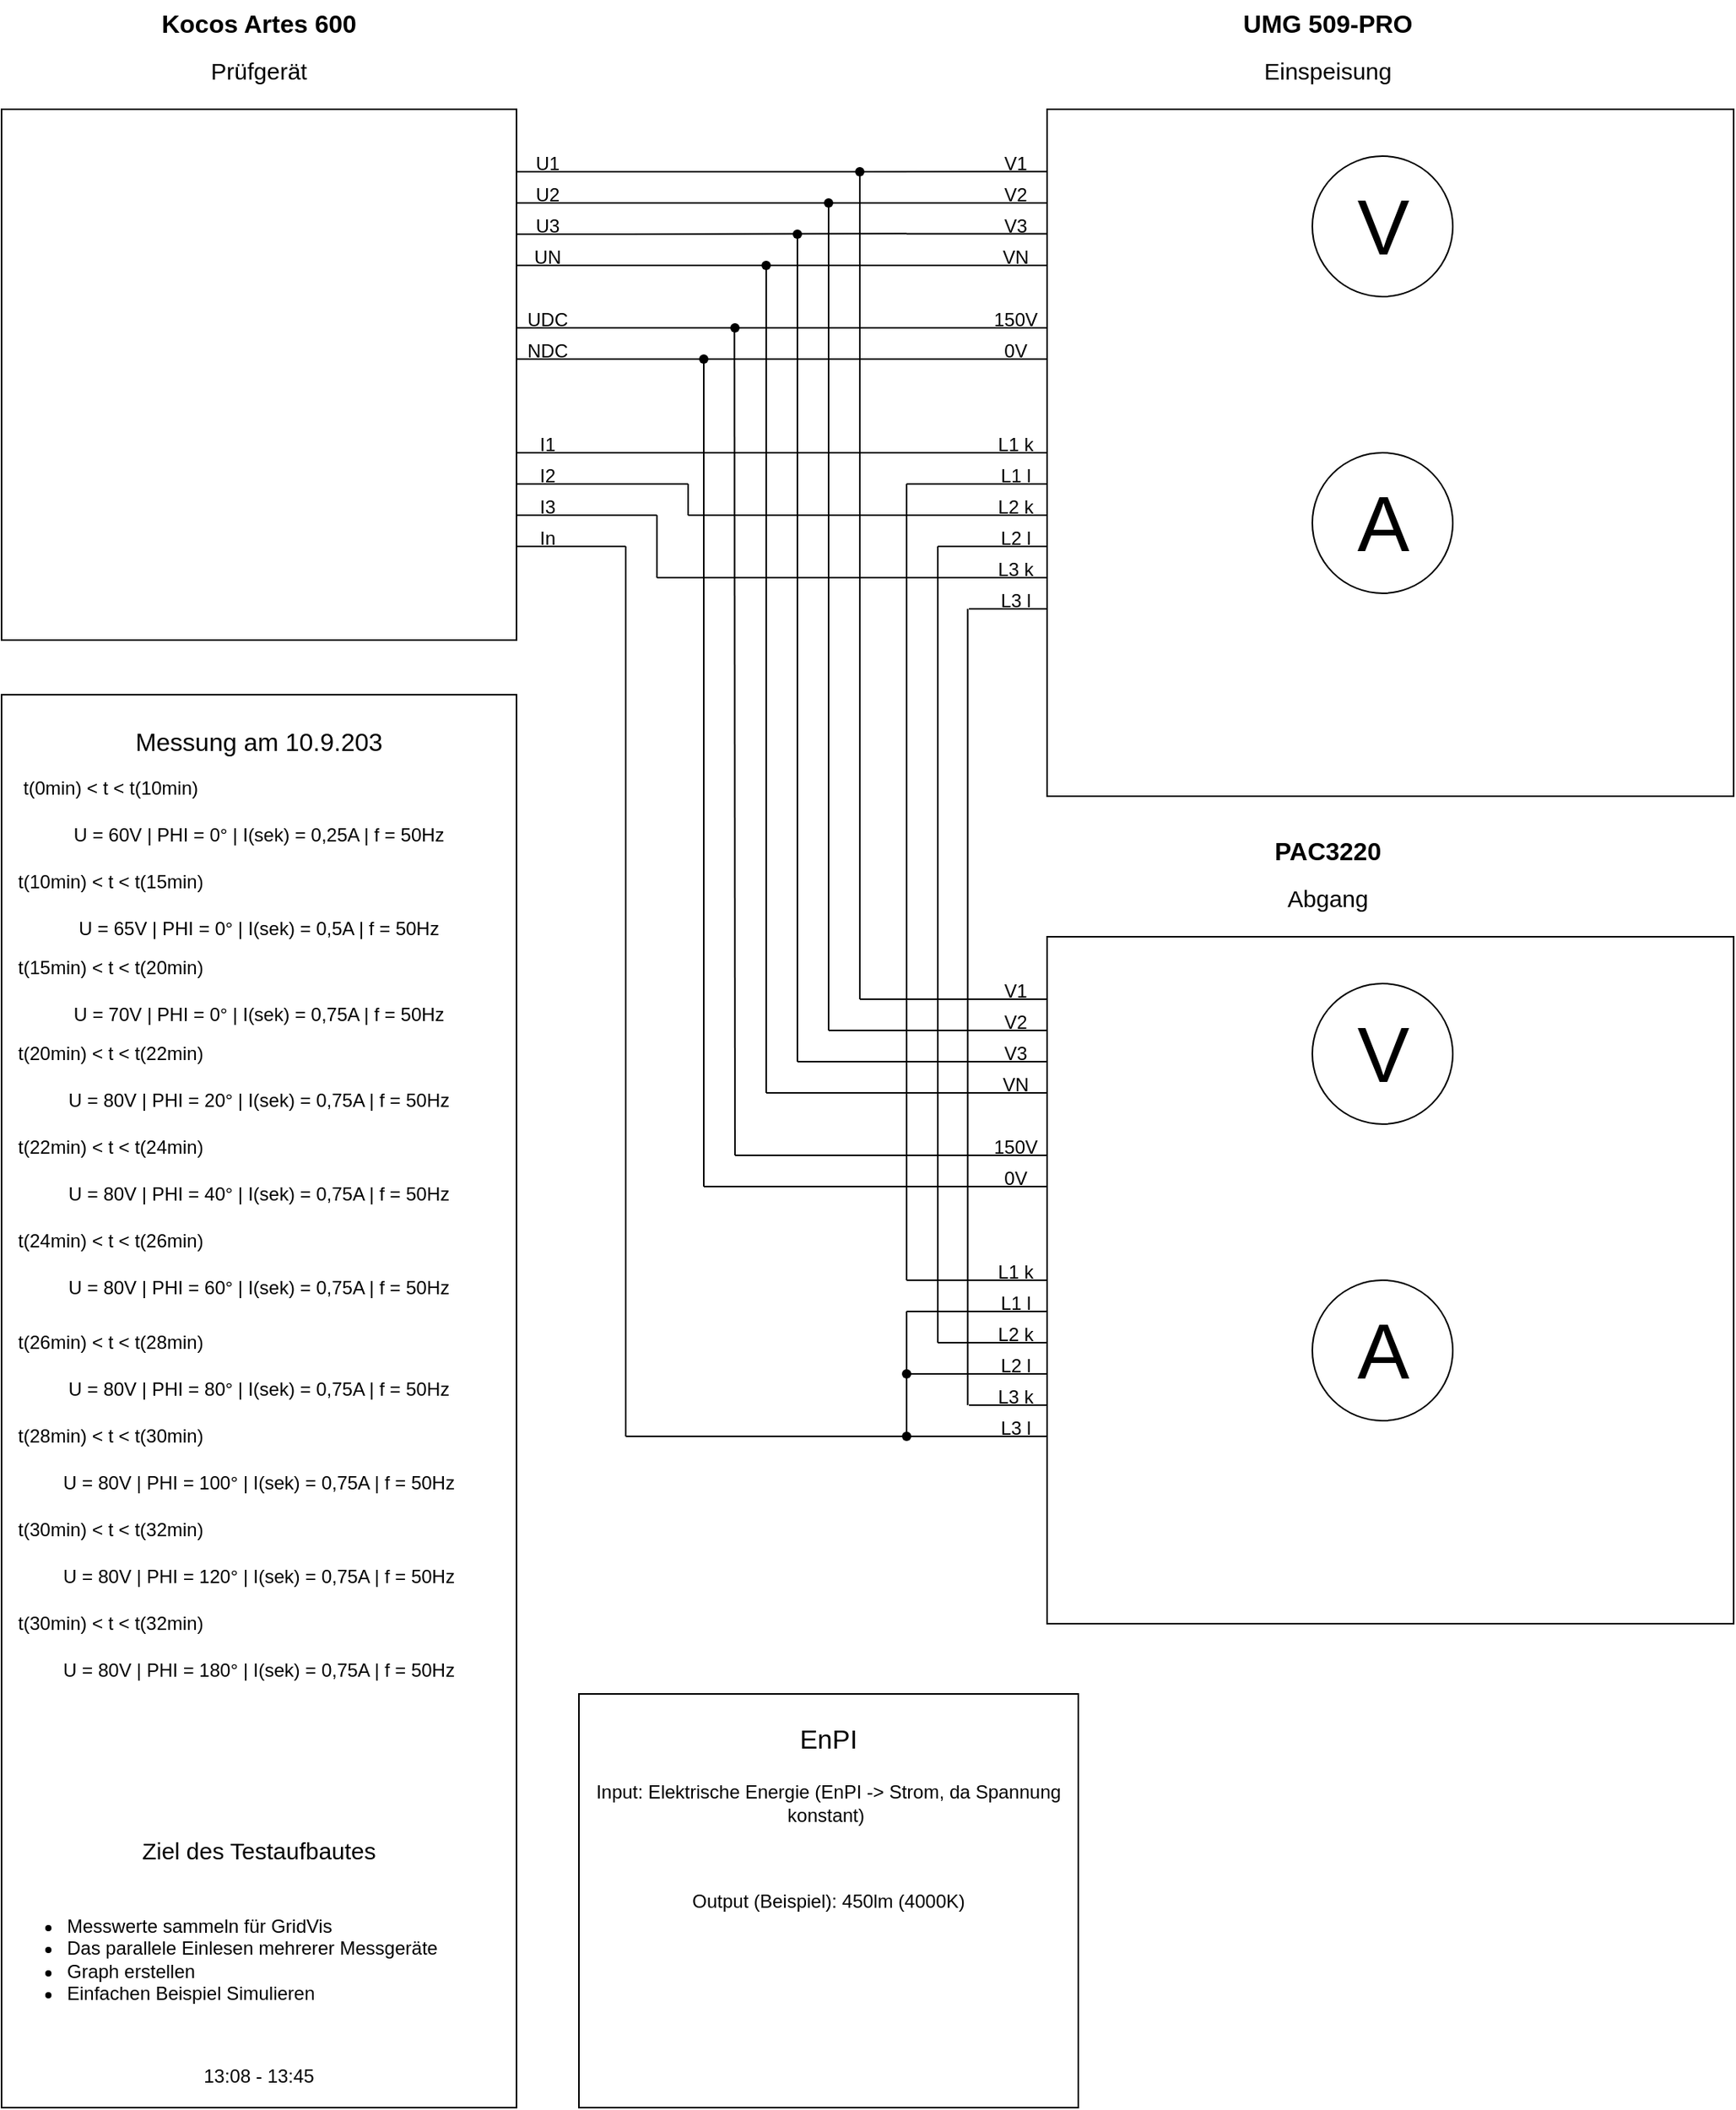 <mxfile>
    <diagram id="XCJENHY22G7sqInwDxFE" name="Page-1">
        <mxGraphModel dx="1726" dy="655" grid="1" gridSize="10" guides="1" tooltips="1" connect="1" arrows="1" fold="1" page="1" pageScale="1" pageWidth="1169" pageHeight="1654" background="#ffffff" math="0" shadow="0">
            <root>
                <mxCell id="0"/>
                <mxCell id="1" parent="0"/>
                <mxCell id="161" value="" style="rounded=0;whiteSpace=wrap;html=1;fillColor=none;" vertex="1" parent="1">
                    <mxGeometry x="400" y="1235" width="320" height="265" as="geometry"/>
                </mxCell>
                <mxCell id="136" value="" style="rounded=0;whiteSpace=wrap;html=1;fillColor=none;" parent="1" vertex="1">
                    <mxGeometry x="30" y="595" width="330" height="905" as="geometry"/>
                </mxCell>
                <mxCell id="64" value="" style="rounded=0;whiteSpace=wrap;html=1;fillColor=none;" parent="1" vertex="1">
                    <mxGeometry x="30" y="220" width="330" height="340" as="geometry"/>
                </mxCell>
                <mxCell id="5" value="" style="whiteSpace=wrap;html=1;aspect=fixed;fillColor=none;" parent="1" vertex="1">
                    <mxGeometry x="700" y="220" width="440" height="440" as="geometry"/>
                </mxCell>
                <mxCell id="4" value="V" style="verticalLabelPosition=middle;shadow=0;dashed=0;align=center;html=1;verticalAlign=middle;strokeWidth=1;shape=ellipse;aspect=fixed;fontSize=50;" parent="1" vertex="1">
                    <mxGeometry x="870" y="250" width="90" height="90" as="geometry"/>
                </mxCell>
                <mxCell id="7" value="" style="endArrow=none;html=1;" parent="1" source="96" edge="1">
                    <mxGeometry width="50" height="50" relative="1" as="geometry">
                        <mxPoint x="610" y="259.84" as="sourcePoint"/>
                        <mxPoint x="700" y="259.84" as="targetPoint"/>
                    </mxGeometry>
                </mxCell>
                <mxCell id="8" value="" style="endArrow=none;html=1;" parent="1" edge="1">
                    <mxGeometry width="50" height="50" relative="1" as="geometry">
                        <mxPoint x="610" y="280" as="sourcePoint"/>
                        <mxPoint x="700" y="280" as="targetPoint"/>
                    </mxGeometry>
                </mxCell>
                <mxCell id="9" value="" style="endArrow=none;html=1;" parent="1" edge="1">
                    <mxGeometry width="50" height="50" relative="1" as="geometry">
                        <mxPoint x="610" y="299.71" as="sourcePoint"/>
                        <mxPoint x="700" y="299.71" as="targetPoint"/>
                    </mxGeometry>
                </mxCell>
                <mxCell id="10" value="" style="endArrow=none;html=1;" parent="1" edge="1">
                    <mxGeometry width="50" height="50" relative="1" as="geometry">
                        <mxPoint x="610" y="320" as="sourcePoint"/>
                        <mxPoint x="700" y="320" as="targetPoint"/>
                    </mxGeometry>
                </mxCell>
                <mxCell id="11" value="" style="endArrow=none;html=1;" parent="1" edge="1">
                    <mxGeometry width="50" height="50" relative="1" as="geometry">
                        <mxPoint x="610" y="360" as="sourcePoint"/>
                        <mxPoint x="700" y="360" as="targetPoint"/>
                    </mxGeometry>
                </mxCell>
                <mxCell id="12" value="" style="endArrow=none;html=1;" parent="1" edge="1">
                    <mxGeometry width="50" height="50" relative="1" as="geometry">
                        <mxPoint x="610" y="380" as="sourcePoint"/>
                        <mxPoint x="700" y="380" as="targetPoint"/>
                    </mxGeometry>
                </mxCell>
                <mxCell id="13" value="" style="endArrow=none;html=1;" parent="1" edge="1">
                    <mxGeometry width="50" height="50" relative="1" as="geometry">
                        <mxPoint x="610" y="440" as="sourcePoint"/>
                        <mxPoint x="700" y="440" as="targetPoint"/>
                    </mxGeometry>
                </mxCell>
                <mxCell id="14" value="" style="endArrow=none;html=1;" parent="1" edge="1">
                    <mxGeometry width="50" height="50" relative="1" as="geometry">
                        <mxPoint x="610" y="460" as="sourcePoint"/>
                        <mxPoint x="700" y="460" as="targetPoint"/>
                    </mxGeometry>
                </mxCell>
                <mxCell id="15" value="" style="endArrow=none;html=1;" parent="1" edge="1">
                    <mxGeometry width="50" height="50" relative="1" as="geometry">
                        <mxPoint x="610" y="480" as="sourcePoint"/>
                        <mxPoint x="700" y="480" as="targetPoint"/>
                    </mxGeometry>
                </mxCell>
                <mxCell id="16" value="" style="endArrow=none;html=1;" parent="1" edge="1">
                    <mxGeometry width="50" height="50" relative="1" as="geometry">
                        <mxPoint x="630" y="500" as="sourcePoint"/>
                        <mxPoint x="700" y="500" as="targetPoint"/>
                    </mxGeometry>
                </mxCell>
                <mxCell id="17" value="" style="endArrow=none;html=1;" parent="1" edge="1">
                    <mxGeometry width="50" height="50" relative="1" as="geometry">
                        <mxPoint x="610" y="520" as="sourcePoint"/>
                        <mxPoint x="700" y="520" as="targetPoint"/>
                    </mxGeometry>
                </mxCell>
                <mxCell id="18" value="" style="endArrow=none;html=1;" parent="1" edge="1">
                    <mxGeometry width="50" height="50" relative="1" as="geometry">
                        <mxPoint x="650" y="540" as="sourcePoint"/>
                        <mxPoint x="700" y="540" as="targetPoint"/>
                    </mxGeometry>
                </mxCell>
                <mxCell id="19" value="V1" style="text;html=1;align=center;verticalAlign=middle;whiteSpace=wrap;rounded=0;" parent="1" vertex="1">
                    <mxGeometry x="650" y="240" width="60" height="30" as="geometry"/>
                </mxCell>
                <mxCell id="20" value="V2" style="text;html=1;align=center;verticalAlign=middle;whiteSpace=wrap;rounded=0;" parent="1" vertex="1">
                    <mxGeometry x="650" y="260" width="60" height="30" as="geometry"/>
                </mxCell>
                <mxCell id="21" value="V3" style="text;html=1;align=center;verticalAlign=middle;whiteSpace=wrap;rounded=0;" parent="1" vertex="1">
                    <mxGeometry x="650" y="280" width="60" height="30" as="geometry"/>
                </mxCell>
                <mxCell id="23" value="VN" style="text;html=1;align=center;verticalAlign=middle;whiteSpace=wrap;rounded=0;" parent="1" vertex="1">
                    <mxGeometry x="650" y="300" width="60" height="30" as="geometry"/>
                </mxCell>
                <mxCell id="24" value="150V" style="text;html=1;align=center;verticalAlign=middle;whiteSpace=wrap;rounded=0;" parent="1" vertex="1">
                    <mxGeometry x="650" y="340" width="60" height="30" as="geometry"/>
                </mxCell>
                <mxCell id="25" value="0V" style="text;html=1;align=center;verticalAlign=middle;whiteSpace=wrap;rounded=0;" parent="1" vertex="1">
                    <mxGeometry x="650" y="360" width="60" height="30" as="geometry"/>
                </mxCell>
                <mxCell id="26" value="L1 k" style="text;html=1;align=center;verticalAlign=middle;whiteSpace=wrap;rounded=0;" parent="1" vertex="1">
                    <mxGeometry x="650" y="420" width="60" height="30" as="geometry"/>
                </mxCell>
                <mxCell id="27" value="L1 l" style="text;html=1;align=center;verticalAlign=middle;whiteSpace=wrap;rounded=0;" parent="1" vertex="1">
                    <mxGeometry x="650" y="440" width="60" height="30" as="geometry"/>
                </mxCell>
                <mxCell id="28" value="L2 k" style="text;html=1;align=center;verticalAlign=middle;whiteSpace=wrap;rounded=0;" parent="1" vertex="1">
                    <mxGeometry x="650" y="460" width="60" height="30" as="geometry"/>
                </mxCell>
                <mxCell id="29" value="L2 l" style="text;html=1;align=center;verticalAlign=middle;whiteSpace=wrap;rounded=0;" parent="1" vertex="1">
                    <mxGeometry x="650" y="480" width="60" height="30" as="geometry"/>
                </mxCell>
                <mxCell id="30" value="L3 k" style="text;html=1;align=center;verticalAlign=middle;whiteSpace=wrap;rounded=0;" parent="1" vertex="1">
                    <mxGeometry x="650" y="500" width="60" height="30" as="geometry"/>
                </mxCell>
                <mxCell id="31" value="L3 l" style="text;html=1;align=center;verticalAlign=middle;whiteSpace=wrap;rounded=0;" parent="1" vertex="1">
                    <mxGeometry x="650" y="520" width="60" height="30" as="geometry"/>
                </mxCell>
                <mxCell id="32" value="A" style="verticalLabelPosition=middle;shadow=0;dashed=0;align=center;html=1;verticalAlign=middle;strokeWidth=1;shape=ellipse;aspect=fixed;fontSize=50;" parent="1" vertex="1">
                    <mxGeometry x="870" y="440" width="90" height="90" as="geometry"/>
                </mxCell>
                <mxCell id="33" value="UMG 509-PRO" style="text;html=1;align=center;verticalAlign=middle;whiteSpace=wrap;rounded=0;fontSize=16;fontStyle=1" parent="1" vertex="1">
                    <mxGeometry x="785" y="150" width="190" height="30" as="geometry"/>
                </mxCell>
                <mxCell id="34" value="Einspeisung" style="text;html=1;align=center;verticalAlign=middle;whiteSpace=wrap;rounded=0;fontSize=15;" parent="1" vertex="1">
                    <mxGeometry x="785" y="180" width="190" height="30" as="geometry"/>
                </mxCell>
                <mxCell id="35" value="" style="whiteSpace=wrap;html=1;aspect=fixed;fillColor=none;" parent="1" vertex="1">
                    <mxGeometry x="700" y="750" width="440" height="440" as="geometry"/>
                </mxCell>
                <mxCell id="36" value="V" style="verticalLabelPosition=middle;shadow=0;dashed=0;align=center;html=1;verticalAlign=middle;strokeWidth=1;shape=ellipse;aspect=fixed;fontSize=50;" parent="1" vertex="1">
                    <mxGeometry x="870" y="780" width="90" height="90" as="geometry"/>
                </mxCell>
                <mxCell id="37" value="" style="endArrow=none;html=1;" parent="1" edge="1">
                    <mxGeometry width="50" height="50" relative="1" as="geometry">
                        <mxPoint x="610" y="790.0" as="sourcePoint"/>
                        <mxPoint x="700" y="790.0" as="targetPoint"/>
                    </mxGeometry>
                </mxCell>
                <mxCell id="38" value="" style="endArrow=none;html=1;" parent="1" edge="1">
                    <mxGeometry width="50" height="50" relative="1" as="geometry">
                        <mxPoint x="610" y="810" as="sourcePoint"/>
                        <mxPoint x="700" y="810" as="targetPoint"/>
                    </mxGeometry>
                </mxCell>
                <mxCell id="39" value="" style="endArrow=none;html=1;" parent="1" edge="1">
                    <mxGeometry width="50" height="50" relative="1" as="geometry">
                        <mxPoint x="610" y="830" as="sourcePoint"/>
                        <mxPoint x="700" y="830" as="targetPoint"/>
                    </mxGeometry>
                </mxCell>
                <mxCell id="40" value="" style="endArrow=none;html=1;" parent="1" edge="1">
                    <mxGeometry width="50" height="50" relative="1" as="geometry">
                        <mxPoint x="610" y="850" as="sourcePoint"/>
                        <mxPoint x="700" y="850" as="targetPoint"/>
                    </mxGeometry>
                </mxCell>
                <mxCell id="41" value="" style="endArrow=none;html=1;" parent="1" edge="1">
                    <mxGeometry width="50" height="50" relative="1" as="geometry">
                        <mxPoint x="610" y="890" as="sourcePoint"/>
                        <mxPoint x="700" y="890" as="targetPoint"/>
                    </mxGeometry>
                </mxCell>
                <mxCell id="42" value="" style="endArrow=none;html=1;" parent="1" edge="1">
                    <mxGeometry width="50" height="50" relative="1" as="geometry">
                        <mxPoint x="610" y="910" as="sourcePoint"/>
                        <mxPoint x="700" y="910" as="targetPoint"/>
                    </mxGeometry>
                </mxCell>
                <mxCell id="43" value="" style="endArrow=none;html=1;" parent="1" edge="1">
                    <mxGeometry width="50" height="50" relative="1" as="geometry">
                        <mxPoint x="610" y="970" as="sourcePoint"/>
                        <mxPoint x="700" y="970" as="targetPoint"/>
                    </mxGeometry>
                </mxCell>
                <mxCell id="44" value="" style="endArrow=none;html=1;" parent="1" edge="1">
                    <mxGeometry width="50" height="50" relative="1" as="geometry">
                        <mxPoint x="610" y="990" as="sourcePoint"/>
                        <mxPoint x="700" y="990" as="targetPoint"/>
                    </mxGeometry>
                </mxCell>
                <mxCell id="45" value="" style="endArrow=none;html=1;" parent="1" edge="1">
                    <mxGeometry width="50" height="50" relative="1" as="geometry">
                        <mxPoint x="630" y="1010" as="sourcePoint"/>
                        <mxPoint x="700" y="1010" as="targetPoint"/>
                    </mxGeometry>
                </mxCell>
                <mxCell id="46" value="" style="endArrow=none;html=1;" parent="1" edge="1">
                    <mxGeometry width="50" height="50" relative="1" as="geometry">
                        <mxPoint x="610" y="1030" as="sourcePoint"/>
                        <mxPoint x="700" y="1030" as="targetPoint"/>
                    </mxGeometry>
                </mxCell>
                <mxCell id="47" value="" style="endArrow=none;html=1;exitX=0;exitY=0;exitDx=0;exitDy=0;" parent="1" source="60" edge="1">
                    <mxGeometry width="50" height="50" relative="1" as="geometry">
                        <mxPoint x="610" y="1050" as="sourcePoint"/>
                        <mxPoint x="700" y="1050" as="targetPoint"/>
                    </mxGeometry>
                </mxCell>
                <mxCell id="48" value="" style="endArrow=none;html=1;" parent="1" edge="1">
                    <mxGeometry width="50" height="50" relative="1" as="geometry">
                        <mxPoint x="610" y="1070" as="sourcePoint"/>
                        <mxPoint x="700" y="1070" as="targetPoint"/>
                    </mxGeometry>
                </mxCell>
                <mxCell id="49" value="V1" style="text;html=1;align=center;verticalAlign=middle;whiteSpace=wrap;rounded=0;" parent="1" vertex="1">
                    <mxGeometry x="650" y="770" width="60" height="30" as="geometry"/>
                </mxCell>
                <mxCell id="50" value="V2" style="text;html=1;align=center;verticalAlign=middle;whiteSpace=wrap;rounded=0;" parent="1" vertex="1">
                    <mxGeometry x="650" y="790" width="60" height="30" as="geometry"/>
                </mxCell>
                <mxCell id="51" value="V3" style="text;html=1;align=center;verticalAlign=middle;whiteSpace=wrap;rounded=0;" parent="1" vertex="1">
                    <mxGeometry x="650" y="810" width="60" height="30" as="geometry"/>
                </mxCell>
                <mxCell id="52" value="VN" style="text;html=1;align=center;verticalAlign=middle;whiteSpace=wrap;rounded=0;" parent="1" vertex="1">
                    <mxGeometry x="650" y="830" width="60" height="30" as="geometry"/>
                </mxCell>
                <mxCell id="53" value="150V" style="text;html=1;align=center;verticalAlign=middle;whiteSpace=wrap;rounded=0;" parent="1" vertex="1">
                    <mxGeometry x="650" y="870" width="60" height="30" as="geometry"/>
                </mxCell>
                <mxCell id="54" value="0V" style="text;html=1;align=center;verticalAlign=middle;whiteSpace=wrap;rounded=0;" parent="1" vertex="1">
                    <mxGeometry x="650" y="890" width="60" height="30" as="geometry"/>
                </mxCell>
                <mxCell id="55" value="L1 k" style="text;html=1;align=center;verticalAlign=middle;whiteSpace=wrap;rounded=0;" parent="1" vertex="1">
                    <mxGeometry x="650" y="950" width="60" height="30" as="geometry"/>
                </mxCell>
                <mxCell id="56" value="L1 l" style="text;html=1;align=center;verticalAlign=middle;whiteSpace=wrap;rounded=0;" parent="1" vertex="1">
                    <mxGeometry x="650" y="970" width="60" height="30" as="geometry"/>
                </mxCell>
                <mxCell id="57" value="L2 k" style="text;html=1;align=center;verticalAlign=middle;whiteSpace=wrap;rounded=0;" parent="1" vertex="1">
                    <mxGeometry x="650" y="990" width="60" height="30" as="geometry"/>
                </mxCell>
                <mxCell id="58" value="L2 l" style="text;html=1;align=center;verticalAlign=middle;whiteSpace=wrap;rounded=0;" parent="1" vertex="1">
                    <mxGeometry x="650" y="1010" width="60" height="30" as="geometry"/>
                </mxCell>
                <mxCell id="59" value="L3 k" style="text;html=1;align=center;verticalAlign=middle;whiteSpace=wrap;rounded=0;" parent="1" vertex="1">
                    <mxGeometry x="650" y="1030" width="60" height="30" as="geometry"/>
                </mxCell>
                <mxCell id="60" value="L3 l" style="text;html=1;align=center;verticalAlign=middle;whiteSpace=wrap;rounded=0;" parent="1" vertex="1">
                    <mxGeometry x="650" y="1050" width="60" height="30" as="geometry"/>
                </mxCell>
                <mxCell id="61" value="A" style="verticalLabelPosition=middle;shadow=0;dashed=0;align=center;html=1;verticalAlign=middle;strokeWidth=1;shape=ellipse;aspect=fixed;fontSize=50;" parent="1" vertex="1">
                    <mxGeometry x="870" y="970" width="90" height="90" as="geometry"/>
                </mxCell>
                <mxCell id="62" value="PAC3220" style="text;html=1;align=center;verticalAlign=middle;whiteSpace=wrap;rounded=0;fontSize=16;fontStyle=1" parent="1" vertex="1">
                    <mxGeometry x="785" y="680" width="190" height="30" as="geometry"/>
                </mxCell>
                <mxCell id="63" value="Abgang" style="text;html=1;align=center;verticalAlign=middle;whiteSpace=wrap;rounded=0;fontSize=15;" parent="1" vertex="1">
                    <mxGeometry x="785" y="710" width="190" height="30" as="geometry"/>
                </mxCell>
                <mxCell id="65" value="" style="endArrow=none;html=1;" parent="1" edge="1">
                    <mxGeometry width="50" height="50" relative="1" as="geometry">
                        <mxPoint x="360" y="260" as="sourcePoint"/>
                        <mxPoint x="430" y="260" as="targetPoint"/>
                    </mxGeometry>
                </mxCell>
                <mxCell id="66" value="U1" style="text;html=1;align=center;verticalAlign=middle;whiteSpace=wrap;rounded=0;" parent="1" vertex="1">
                    <mxGeometry x="350" y="240" width="60" height="30" as="geometry"/>
                </mxCell>
                <mxCell id="68" value="" style="endArrow=none;html=1;" parent="1" edge="1">
                    <mxGeometry width="50" height="50" relative="1" as="geometry">
                        <mxPoint x="360" y="280" as="sourcePoint"/>
                        <mxPoint x="430" y="280" as="targetPoint"/>
                    </mxGeometry>
                </mxCell>
                <mxCell id="69" value="U2" style="text;html=1;align=center;verticalAlign=middle;whiteSpace=wrap;rounded=0;" parent="1" vertex="1">
                    <mxGeometry x="350" y="260" width="60" height="30" as="geometry"/>
                </mxCell>
                <mxCell id="70" value="" style="endArrow=none;html=1;" parent="1" edge="1">
                    <mxGeometry width="50" height="50" relative="1" as="geometry">
                        <mxPoint x="360" y="300" as="sourcePoint"/>
                        <mxPoint x="430" y="300" as="targetPoint"/>
                    </mxGeometry>
                </mxCell>
                <mxCell id="71" value="U3" style="text;html=1;align=center;verticalAlign=middle;whiteSpace=wrap;rounded=0;" parent="1" vertex="1">
                    <mxGeometry x="350" y="280" width="60" height="30" as="geometry"/>
                </mxCell>
                <mxCell id="72" value="" style="endArrow=none;html=1;" parent="1" edge="1">
                    <mxGeometry width="50" height="50" relative="1" as="geometry">
                        <mxPoint x="360" y="320" as="sourcePoint"/>
                        <mxPoint x="430" y="320" as="targetPoint"/>
                    </mxGeometry>
                </mxCell>
                <mxCell id="73" value="UN" style="text;html=1;align=center;verticalAlign=middle;whiteSpace=wrap;rounded=0;" parent="1" vertex="1">
                    <mxGeometry x="350" y="300" width="60" height="30" as="geometry"/>
                </mxCell>
                <mxCell id="74" value="" style="endArrow=none;html=1;" parent="1" edge="1">
                    <mxGeometry width="50" height="50" relative="1" as="geometry">
                        <mxPoint x="360" y="360" as="sourcePoint"/>
                        <mxPoint x="430" y="360" as="targetPoint"/>
                    </mxGeometry>
                </mxCell>
                <mxCell id="75" value="UDC" style="text;html=1;align=center;verticalAlign=middle;whiteSpace=wrap;rounded=0;" parent="1" vertex="1">
                    <mxGeometry x="350" y="340" width="60" height="30" as="geometry"/>
                </mxCell>
                <mxCell id="76" value="" style="endArrow=none;html=1;" parent="1" edge="1">
                    <mxGeometry width="50" height="50" relative="1" as="geometry">
                        <mxPoint x="360" y="380" as="sourcePoint"/>
                        <mxPoint x="430" y="380" as="targetPoint"/>
                    </mxGeometry>
                </mxCell>
                <mxCell id="77" value="NDC" style="text;html=1;align=center;verticalAlign=middle;whiteSpace=wrap;rounded=0;" parent="1" vertex="1">
                    <mxGeometry x="350" y="360" width="60" height="30" as="geometry"/>
                </mxCell>
                <mxCell id="78" value="" style="endArrow=none;html=1;" parent="1" edge="1">
                    <mxGeometry width="50" height="50" relative="1" as="geometry">
                        <mxPoint x="360" y="440" as="sourcePoint"/>
                        <mxPoint x="430" y="440" as="targetPoint"/>
                    </mxGeometry>
                </mxCell>
                <mxCell id="79" value="I1" style="text;html=1;align=center;verticalAlign=middle;whiteSpace=wrap;rounded=0;" parent="1" vertex="1">
                    <mxGeometry x="350" y="420" width="60" height="30" as="geometry"/>
                </mxCell>
                <mxCell id="80" value="" style="endArrow=none;html=1;" parent="1" edge="1">
                    <mxGeometry width="50" height="50" relative="1" as="geometry">
                        <mxPoint x="360" y="460" as="sourcePoint"/>
                        <mxPoint x="430" y="460" as="targetPoint"/>
                    </mxGeometry>
                </mxCell>
                <mxCell id="81" value="I2" style="text;html=1;align=center;verticalAlign=middle;whiteSpace=wrap;rounded=0;" parent="1" vertex="1">
                    <mxGeometry x="350" y="440" width="60" height="30" as="geometry"/>
                </mxCell>
                <mxCell id="82" value="" style="endArrow=none;html=1;" parent="1" edge="1">
                    <mxGeometry width="50" height="50" relative="1" as="geometry">
                        <mxPoint x="360" y="480" as="sourcePoint"/>
                        <mxPoint x="430" y="480" as="targetPoint"/>
                    </mxGeometry>
                </mxCell>
                <mxCell id="83" value="I3" style="text;html=1;align=center;verticalAlign=middle;whiteSpace=wrap;rounded=0;" parent="1" vertex="1">
                    <mxGeometry x="350" y="460" width="60" height="30" as="geometry"/>
                </mxCell>
                <mxCell id="84" value="" style="endArrow=none;html=1;" parent="1" edge="1">
                    <mxGeometry width="50" height="50" relative="1" as="geometry">
                        <mxPoint x="360" y="500" as="sourcePoint"/>
                        <mxPoint x="430" y="500" as="targetPoint"/>
                    </mxGeometry>
                </mxCell>
                <mxCell id="85" value="In" style="text;html=1;align=center;verticalAlign=middle;whiteSpace=wrap;rounded=0;" parent="1" vertex="1">
                    <mxGeometry x="350" y="480" width="60" height="30" as="geometry"/>
                </mxCell>
                <mxCell id="88" value="" style="endArrow=none;html=1;" parent="1" edge="1">
                    <mxGeometry width="50" height="50" relative="1" as="geometry">
                        <mxPoint x="430" y="260" as="sourcePoint"/>
                        <mxPoint x="610" y="260" as="targetPoint"/>
                    </mxGeometry>
                </mxCell>
                <mxCell id="89" value="" style="endArrow=none;html=1;" parent="1" source="98" edge="1">
                    <mxGeometry width="50" height="50" relative="1" as="geometry">
                        <mxPoint x="430" y="280" as="sourcePoint"/>
                        <mxPoint x="610" y="280" as="targetPoint"/>
                    </mxGeometry>
                </mxCell>
                <mxCell id="90" value="" style="endArrow=none;html=1;" parent="1" edge="1">
                    <mxGeometry width="50" height="50" relative="1" as="geometry">
                        <mxPoint x="430" y="300" as="sourcePoint"/>
                        <mxPoint x="610" y="299.6" as="targetPoint"/>
                    </mxGeometry>
                </mxCell>
                <mxCell id="91" value="" style="endArrow=none;html=1;" parent="1" edge="1">
                    <mxGeometry width="50" height="50" relative="1" as="geometry">
                        <mxPoint x="430" y="320" as="sourcePoint"/>
                        <mxPoint x="610" y="320" as="targetPoint"/>
                    </mxGeometry>
                </mxCell>
                <mxCell id="92" value="" style="endArrow=none;html=1;" parent="1" edge="1">
                    <mxGeometry width="50" height="50" relative="1" as="geometry">
                        <mxPoint x="430" y="360" as="sourcePoint"/>
                        <mxPoint x="610" y="360" as="targetPoint"/>
                    </mxGeometry>
                </mxCell>
                <mxCell id="93" value="" style="endArrow=none;html=1;" parent="1" edge="1">
                    <mxGeometry width="50" height="50" relative="1" as="geometry">
                        <mxPoint x="430" y="380" as="sourcePoint"/>
                        <mxPoint x="610" y="380" as="targetPoint"/>
                    </mxGeometry>
                </mxCell>
                <mxCell id="94" value="" style="endArrow=none;html=1;" parent="1" edge="1">
                    <mxGeometry width="50" height="50" relative="1" as="geometry">
                        <mxPoint x="430" y="440" as="sourcePoint"/>
                        <mxPoint x="610" y="440" as="targetPoint"/>
                    </mxGeometry>
                </mxCell>
                <mxCell id="96" value="" style="shape=waypoint;sketch=0;fillStyle=solid;size=6;pointerEvents=1;points=[];fillColor=none;resizable=0;rotatable=0;perimeter=centerPerimeter;snapToPoint=1;" parent="1" vertex="1">
                    <mxGeometry x="570" y="250.0" width="20" height="20" as="geometry"/>
                </mxCell>
                <mxCell id="97" value="" style="endArrow=none;html=1;" parent="1" target="98" edge="1">
                    <mxGeometry width="50" height="50" relative="1" as="geometry">
                        <mxPoint x="430" y="280" as="sourcePoint"/>
                        <mxPoint x="610" y="280" as="targetPoint"/>
                    </mxGeometry>
                </mxCell>
                <mxCell id="98" value="" style="shape=waypoint;sketch=0;fillStyle=solid;size=6;pointerEvents=1;points=[];fillColor=none;resizable=0;rotatable=0;perimeter=centerPerimeter;snapToPoint=1;" parent="1" vertex="1">
                    <mxGeometry x="550" y="270" width="20" height="20" as="geometry"/>
                </mxCell>
                <mxCell id="99" value="" style="shape=waypoint;sketch=0;fillStyle=solid;size=6;pointerEvents=1;points=[];fillColor=none;resizable=0;rotatable=0;perimeter=centerPerimeter;snapToPoint=1;" parent="1" vertex="1">
                    <mxGeometry x="530" y="290" width="20" height="20" as="geometry"/>
                </mxCell>
                <mxCell id="101" value="" style="shape=waypoint;sketch=0;fillStyle=solid;size=6;pointerEvents=1;points=[];fillColor=none;resizable=0;rotatable=0;perimeter=centerPerimeter;snapToPoint=1;" parent="1" vertex="1">
                    <mxGeometry x="490" y="350" width="20" height="20" as="geometry"/>
                </mxCell>
                <mxCell id="102" value="" style="shape=waypoint;sketch=0;fillStyle=solid;size=6;pointerEvents=1;points=[];fillColor=none;resizable=0;rotatable=0;perimeter=centerPerimeter;snapToPoint=1;" parent="1" vertex="1">
                    <mxGeometry x="470" y="370" width="20" height="20" as="geometry"/>
                </mxCell>
                <mxCell id="103" value="" style="endArrow=none;html=1;" parent="1" target="102" edge="1">
                    <mxGeometry width="50" height="50" relative="1" as="geometry">
                        <mxPoint x="480" y="910" as="sourcePoint"/>
                        <mxPoint x="720" y="380" as="targetPoint"/>
                    </mxGeometry>
                </mxCell>
                <mxCell id="104" value="" style="endArrow=none;html=1;" parent="1" edge="1">
                    <mxGeometry width="50" height="50" relative="1" as="geometry">
                        <mxPoint x="500" y="890" as="sourcePoint"/>
                        <mxPoint x="499.66" y="360" as="targetPoint"/>
                    </mxGeometry>
                </mxCell>
                <mxCell id="105" value="" style="endArrow=none;html=1;" parent="1" edge="1">
                    <mxGeometry width="50" height="50" relative="1" as="geometry">
                        <mxPoint x="480" y="910" as="sourcePoint"/>
                        <mxPoint x="610" y="910" as="targetPoint"/>
                    </mxGeometry>
                </mxCell>
                <mxCell id="106" value="" style="endArrow=none;html=1;" parent="1" edge="1">
                    <mxGeometry width="50" height="50" relative="1" as="geometry">
                        <mxPoint x="500" y="890" as="sourcePoint"/>
                        <mxPoint x="610" y="890" as="targetPoint"/>
                    </mxGeometry>
                </mxCell>
                <mxCell id="107" value="" style="endArrow=none;html=1;" parent="1" source="100" edge="1">
                    <mxGeometry width="50" height="50" relative="1" as="geometry">
                        <mxPoint x="520" y="850" as="sourcePoint"/>
                        <mxPoint x="520" y="320" as="targetPoint"/>
                    </mxGeometry>
                </mxCell>
                <mxCell id="108" value="" style="endArrow=none;html=1;" parent="1" edge="1">
                    <mxGeometry width="50" height="50" relative="1" as="geometry">
                        <mxPoint x="520" y="850" as="sourcePoint"/>
                        <mxPoint x="650" y="850" as="targetPoint"/>
                    </mxGeometry>
                </mxCell>
                <mxCell id="109" value="" style="endArrow=none;html=1;" parent="1" target="100" edge="1">
                    <mxGeometry width="50" height="50" relative="1" as="geometry">
                        <mxPoint x="520" y="850" as="sourcePoint"/>
                        <mxPoint x="520" y="320" as="targetPoint"/>
                    </mxGeometry>
                </mxCell>
                <mxCell id="100" value="" style="shape=waypoint;sketch=0;fillStyle=solid;size=6;pointerEvents=1;points=[];fillColor=none;resizable=0;rotatable=0;perimeter=centerPerimeter;snapToPoint=1;" parent="1" vertex="1">
                    <mxGeometry x="510" y="310" width="20" height="20" as="geometry"/>
                </mxCell>
                <mxCell id="110" value="" style="endArrow=none;html=1;" parent="1" edge="1">
                    <mxGeometry width="50" height="50" relative="1" as="geometry">
                        <mxPoint x="540" y="830" as="sourcePoint"/>
                        <mxPoint x="540" y="300" as="targetPoint"/>
                    </mxGeometry>
                </mxCell>
                <mxCell id="112" value="" style="endArrow=none;html=1;" parent="1" edge="1">
                    <mxGeometry width="50" height="50" relative="1" as="geometry">
                        <mxPoint x="560" y="810" as="sourcePoint"/>
                        <mxPoint x="560" y="279.17" as="targetPoint"/>
                    </mxGeometry>
                </mxCell>
                <mxCell id="113" value="" style="endArrow=none;html=1;" parent="1" edge="1">
                    <mxGeometry width="50" height="50" relative="1" as="geometry">
                        <mxPoint x="560" y="810" as="sourcePoint"/>
                        <mxPoint x="690" y="810" as="targetPoint"/>
                    </mxGeometry>
                </mxCell>
                <mxCell id="114" value="" style="endArrow=none;html=1;" parent="1" edge="1">
                    <mxGeometry width="50" height="50" relative="1" as="geometry">
                        <mxPoint x="580" y="790" as="sourcePoint"/>
                        <mxPoint x="580" y="259.17" as="targetPoint"/>
                    </mxGeometry>
                </mxCell>
                <mxCell id="116" value="" style="endArrow=none;html=1;" parent="1" edge="1">
                    <mxGeometry width="50" height="50" relative="1" as="geometry">
                        <mxPoint x="580" y="790" as="sourcePoint"/>
                        <mxPoint x="620" y="790" as="targetPoint"/>
                    </mxGeometry>
                </mxCell>
                <mxCell id="117" value="" style="endArrow=none;html=1;" parent="1" edge="1">
                    <mxGeometry width="50" height="50" relative="1" as="geometry">
                        <mxPoint x="540" y="830" as="sourcePoint"/>
                        <mxPoint x="620" y="830" as="targetPoint"/>
                    </mxGeometry>
                </mxCell>
                <mxCell id="118" value="" style="endArrow=none;html=1;" parent="1" edge="1">
                    <mxGeometry width="50" height="50" relative="1" as="geometry">
                        <mxPoint x="470" y="480" as="sourcePoint"/>
                        <mxPoint x="610" y="480" as="targetPoint"/>
                    </mxGeometry>
                </mxCell>
                <mxCell id="119" value="" style="endArrow=none;html=1;" parent="1" edge="1">
                    <mxGeometry width="50" height="50" relative="1" as="geometry">
                        <mxPoint x="450" y="520" as="sourcePoint"/>
                        <mxPoint x="610" y="520" as="targetPoint"/>
                    </mxGeometry>
                </mxCell>
                <mxCell id="120" value="" style="endArrow=none;html=1;" parent="1" edge="1">
                    <mxGeometry width="50" height="50" relative="1" as="geometry">
                        <mxPoint x="450" y="520" as="sourcePoint"/>
                        <mxPoint x="450" y="480" as="targetPoint"/>
                    </mxGeometry>
                </mxCell>
                <mxCell id="121" value="" style="endArrow=none;html=1;" parent="1" edge="1">
                    <mxGeometry width="50" height="50" relative="1" as="geometry">
                        <mxPoint x="470" y="480" as="sourcePoint"/>
                        <mxPoint x="470" y="460" as="targetPoint"/>
                    </mxGeometry>
                </mxCell>
                <mxCell id="122" value="" style="endArrow=none;html=1;" parent="1" edge="1">
                    <mxGeometry width="50" height="50" relative="1" as="geometry">
                        <mxPoint x="430" y="480" as="sourcePoint"/>
                        <mxPoint x="450" y="480" as="targetPoint"/>
                    </mxGeometry>
                </mxCell>
                <mxCell id="123" value="" style="endArrow=none;html=1;" parent="1" edge="1">
                    <mxGeometry width="50" height="50" relative="1" as="geometry">
                        <mxPoint x="430" y="460" as="sourcePoint"/>
                        <mxPoint x="470" y="460" as="targetPoint"/>
                    </mxGeometry>
                </mxCell>
                <mxCell id="124" value="" style="endArrow=none;html=1;" parent="1" edge="1">
                    <mxGeometry width="50" height="50" relative="1" as="geometry">
                        <mxPoint x="610" y="970" as="sourcePoint"/>
                        <mxPoint x="610" y="460" as="targetPoint"/>
                    </mxGeometry>
                </mxCell>
                <mxCell id="125" value="" style="endArrow=none;html=1;" parent="1" edge="1">
                    <mxGeometry width="50" height="50" relative="1" as="geometry">
                        <mxPoint x="630" y="1010" as="sourcePoint"/>
                        <mxPoint x="630" y="500" as="targetPoint"/>
                    </mxGeometry>
                </mxCell>
                <mxCell id="126" value="" style="endArrow=none;html=1;" parent="1" edge="1">
                    <mxGeometry width="50" height="50" relative="1" as="geometry">
                        <mxPoint x="649.17" y="1050" as="sourcePoint"/>
                        <mxPoint x="649.17" y="540" as="targetPoint"/>
                    </mxGeometry>
                </mxCell>
                <mxCell id="127" value="" style="endArrow=none;html=1;" parent="1" source="130" edge="1">
                    <mxGeometry width="50" height="50" relative="1" as="geometry">
                        <mxPoint x="610" y="1070" as="sourcePoint"/>
                        <mxPoint x="610" y="990" as="targetPoint"/>
                    </mxGeometry>
                </mxCell>
                <mxCell id="128" value="" style="endArrow=none;html=1;" parent="1" edge="1">
                    <mxGeometry width="50" height="50" relative="1" as="geometry">
                        <mxPoint x="430" y="1070" as="sourcePoint"/>
                        <mxPoint x="610" y="1070" as="targetPoint"/>
                    </mxGeometry>
                </mxCell>
                <mxCell id="129" value="" style="endArrow=none;html=1;" parent="1" edge="1">
                    <mxGeometry width="50" height="50" relative="1" as="geometry">
                        <mxPoint x="430" y="1070" as="sourcePoint"/>
                        <mxPoint x="430" y="500" as="targetPoint"/>
                    </mxGeometry>
                </mxCell>
                <mxCell id="130" value="" style="shape=waypoint;sketch=0;fillStyle=solid;size=6;pointerEvents=1;points=[];fillColor=none;resizable=0;rotatable=0;perimeter=centerPerimeter;snapToPoint=1;" parent="1" vertex="1">
                    <mxGeometry x="600" y="1060" width="20" height="20" as="geometry"/>
                </mxCell>
                <mxCell id="131" value="" style="shape=waypoint;sketch=0;fillStyle=solid;size=6;pointerEvents=1;points=[];fillColor=none;resizable=0;rotatable=0;perimeter=centerPerimeter;snapToPoint=1;" parent="1" vertex="1">
                    <mxGeometry x="600" y="1020" width="20" height="20" as="geometry"/>
                </mxCell>
                <mxCell id="134" value="Kocos Artes 600" style="text;html=1;align=center;verticalAlign=middle;whiteSpace=wrap;rounded=0;fontSize=16;fontStyle=1" parent="1" vertex="1">
                    <mxGeometry x="100" y="150" width="190" height="30" as="geometry"/>
                </mxCell>
                <mxCell id="135" value="Prüfgerät" style="text;html=1;align=center;verticalAlign=middle;whiteSpace=wrap;rounded=0;fontSize=15;" parent="1" vertex="1">
                    <mxGeometry x="100" y="180" width="190" height="30" as="geometry"/>
                </mxCell>
                <mxCell id="137" value="Messung am 10.9.203" style="text;html=1;align=center;verticalAlign=middle;whiteSpace=wrap;rounded=0;fontSize=16;" parent="1" vertex="1">
                    <mxGeometry x="30" y="610" width="330" height="30" as="geometry"/>
                </mxCell>
                <mxCell id="138" value="t(0min) &amp;lt; t &amp;lt; t(10min)" style="text;html=1;align=center;verticalAlign=middle;whiteSpace=wrap;rounded=0;" parent="1" vertex="1">
                    <mxGeometry x="30" y="640" width="140" height="30" as="geometry"/>
                </mxCell>
                <mxCell id="139" value="U = 60V | PHI = 0° | I(sek) = 0,25A | f = 50Hz" style="text;html=1;align=center;verticalAlign=middle;whiteSpace=wrap;rounded=0;" parent="1" vertex="1">
                    <mxGeometry x="30" y="670" width="330" height="30" as="geometry"/>
                </mxCell>
                <mxCell id="140" value="t(10min) &amp;lt; t &amp;lt; t(15min)" style="text;html=1;align=center;verticalAlign=middle;whiteSpace=wrap;rounded=0;" parent="1" vertex="1">
                    <mxGeometry x="30" y="700" width="140" height="30" as="geometry"/>
                </mxCell>
                <mxCell id="141" value="U = 65V | PHI = 0° | I(sek) = 0,5A | f = 50Hz" style="text;html=1;align=center;verticalAlign=middle;whiteSpace=wrap;rounded=0;" parent="1" vertex="1">
                    <mxGeometry x="30" y="730" width="330" height="30" as="geometry"/>
                </mxCell>
                <mxCell id="142" value="t(15min) &amp;lt; t &amp;lt; t(20min)" style="text;html=1;align=center;verticalAlign=middle;whiteSpace=wrap;rounded=0;" parent="1" vertex="1">
                    <mxGeometry x="30" y="755" width="140" height="30" as="geometry"/>
                </mxCell>
                <mxCell id="143" value="U = 70V | PHI = 0° | I(sek) = 0,75A | f = 50Hz" style="text;html=1;align=center;verticalAlign=middle;whiteSpace=wrap;rounded=0;" parent="1" vertex="1">
                    <mxGeometry x="30" y="785" width="330" height="30" as="geometry"/>
                </mxCell>
                <mxCell id="144" value="t(20min) &amp;lt; t &amp;lt; t(22min)" style="text;html=1;align=center;verticalAlign=middle;whiteSpace=wrap;rounded=0;" parent="1" vertex="1">
                    <mxGeometry x="30" y="810" width="140" height="30" as="geometry"/>
                </mxCell>
                <mxCell id="145" value="U = 80V | PHI = 20° | I(sek) = 0,75A | f = 50Hz" style="text;html=1;align=center;verticalAlign=middle;whiteSpace=wrap;rounded=0;" parent="1" vertex="1">
                    <mxGeometry x="30" y="840" width="330" height="30" as="geometry"/>
                </mxCell>
                <mxCell id="146" value="&lt;font style=&quot;font-size: 15px;&quot;&gt;Ziel des Testaufbautes&lt;/font&gt;" style="text;html=1;align=center;verticalAlign=middle;whiteSpace=wrap;rounded=0;" parent="1" vertex="1">
                    <mxGeometry x="30" y="1320" width="330" height="30" as="geometry"/>
                </mxCell>
                <mxCell id="147" value="&lt;ul&gt;&lt;li&gt;Messwerte sammeln für GridVis&lt;/li&gt;&lt;li&gt;Das parallele Einlesen mehrerer Messgeräte&lt;/li&gt;&lt;li&gt;Graph erstellen&lt;/li&gt;&lt;li&gt;Einfachen Beispiel Simulieren&lt;/li&gt;&lt;/ul&gt;" style="text;html=1;align=left;verticalAlign=middle;whiteSpace=wrap;rounded=0;" parent="1" vertex="1">
                    <mxGeometry x="30" y="1350" width="330" height="110" as="geometry"/>
                </mxCell>
                <mxCell id="148" value="13:08 - 13:45" style="text;html=1;align=center;verticalAlign=middle;whiteSpace=wrap;rounded=0;" parent="1" vertex="1">
                    <mxGeometry x="30" y="1465" width="330" height="30" as="geometry"/>
                </mxCell>
                <mxCell id="149" value="t(22min) &amp;lt; t &amp;lt; t(24min)" style="text;html=1;align=center;verticalAlign=middle;whiteSpace=wrap;rounded=0;" parent="1" vertex="1">
                    <mxGeometry x="30" y="870" width="140" height="30" as="geometry"/>
                </mxCell>
                <mxCell id="150" value="U = 80V | PHI = 40° | I(sek) = 0,75A | f = 50Hz" style="text;html=1;align=center;verticalAlign=middle;whiteSpace=wrap;rounded=0;" parent="1" vertex="1">
                    <mxGeometry x="30" y="900" width="330" height="30" as="geometry"/>
                </mxCell>
                <mxCell id="151" value="t(24min) &amp;lt; t &amp;lt; t(26min)" style="text;html=1;align=center;verticalAlign=middle;whiteSpace=wrap;rounded=0;" parent="1" vertex="1">
                    <mxGeometry x="30" y="930" width="140" height="30" as="geometry"/>
                </mxCell>
                <mxCell id="152" value="U = 80V | PHI = 60° | I(sek) = 0,75A | f = 50Hz" style="text;html=1;align=center;verticalAlign=middle;whiteSpace=wrap;rounded=0;" parent="1" vertex="1">
                    <mxGeometry x="30" y="960" width="330" height="30" as="geometry"/>
                </mxCell>
                <mxCell id="153" value="t(26min) &amp;lt; t &amp;lt; t(28min)" style="text;html=1;align=center;verticalAlign=middle;whiteSpace=wrap;rounded=0;" parent="1" vertex="1">
                    <mxGeometry x="30" y="995" width="140" height="30" as="geometry"/>
                </mxCell>
                <mxCell id="154" value="U = 80V | PHI = 80° | I(sek) = 0,75A | f = 50Hz" style="text;html=1;align=center;verticalAlign=middle;whiteSpace=wrap;rounded=0;" parent="1" vertex="1">
                    <mxGeometry x="30" y="1025" width="330" height="30" as="geometry"/>
                </mxCell>
                <mxCell id="155" value="t(28min) &amp;lt; t &amp;lt; t(30min)" style="text;html=1;align=center;verticalAlign=middle;whiteSpace=wrap;rounded=0;" parent="1" vertex="1">
                    <mxGeometry x="30" y="1055" width="140" height="30" as="geometry"/>
                </mxCell>
                <mxCell id="156" value="U = 80V | PHI = 100° | I(sek) = 0,75A | f = 50Hz" style="text;html=1;align=center;verticalAlign=middle;whiteSpace=wrap;rounded=0;" parent="1" vertex="1">
                    <mxGeometry x="30" y="1085" width="330" height="30" as="geometry"/>
                </mxCell>
                <mxCell id="157" value="t(30min) &amp;lt; t &amp;lt; t(32min)" style="text;html=1;align=center;verticalAlign=middle;whiteSpace=wrap;rounded=0;" parent="1" vertex="1">
                    <mxGeometry x="30" y="1115" width="140" height="30" as="geometry"/>
                </mxCell>
                <mxCell id="158" value="U = 80V | PHI = 120° | I(sek) = 0,75A | f = 50Hz" style="text;html=1;align=center;verticalAlign=middle;whiteSpace=wrap;rounded=0;" parent="1" vertex="1">
                    <mxGeometry x="30" y="1145" width="330" height="30" as="geometry"/>
                </mxCell>
                <mxCell id="159" value="t(30min) &amp;lt; t &amp;lt; t(32min)" style="text;html=1;align=center;verticalAlign=middle;whiteSpace=wrap;rounded=0;" parent="1" vertex="1">
                    <mxGeometry x="30" y="1175" width="140" height="30" as="geometry"/>
                </mxCell>
                <mxCell id="160" value="U = 80V | PHI = 180° | I(sek) = 0,75A | f = 50Hz" style="text;html=1;align=center;verticalAlign=middle;whiteSpace=wrap;rounded=0;" parent="1" vertex="1">
                    <mxGeometry x="30" y="1205" width="330" height="30" as="geometry"/>
                </mxCell>
                <mxCell id="162" value="&lt;font style=&quot;font-size: 17px;&quot;&gt;EnPI&lt;/font&gt;" style="text;html=1;align=center;verticalAlign=middle;whiteSpace=wrap;rounded=0;" vertex="1" parent="1">
                    <mxGeometry x="400" y="1250" width="320" height="30" as="geometry"/>
                </mxCell>
                <mxCell id="163" value="Input: Elektrische Energie (EnPI -&amp;gt; Strom, da Spannung konstant)&amp;nbsp;" style="text;html=1;align=center;verticalAlign=middle;whiteSpace=wrap;rounded=0;" vertex="1" parent="1">
                    <mxGeometry x="400" y="1290" width="320" height="30" as="geometry"/>
                </mxCell>
                <mxCell id="164" value="Output (Beispiel): 450lm (4000K)" style="text;html=1;align=center;verticalAlign=middle;whiteSpace=wrap;rounded=0;" vertex="1" parent="1">
                    <mxGeometry x="400" y="1352.5" width="320" height="30" as="geometry"/>
                </mxCell>
            </root>
        </mxGraphModel>
    </diagram>
</mxfile>